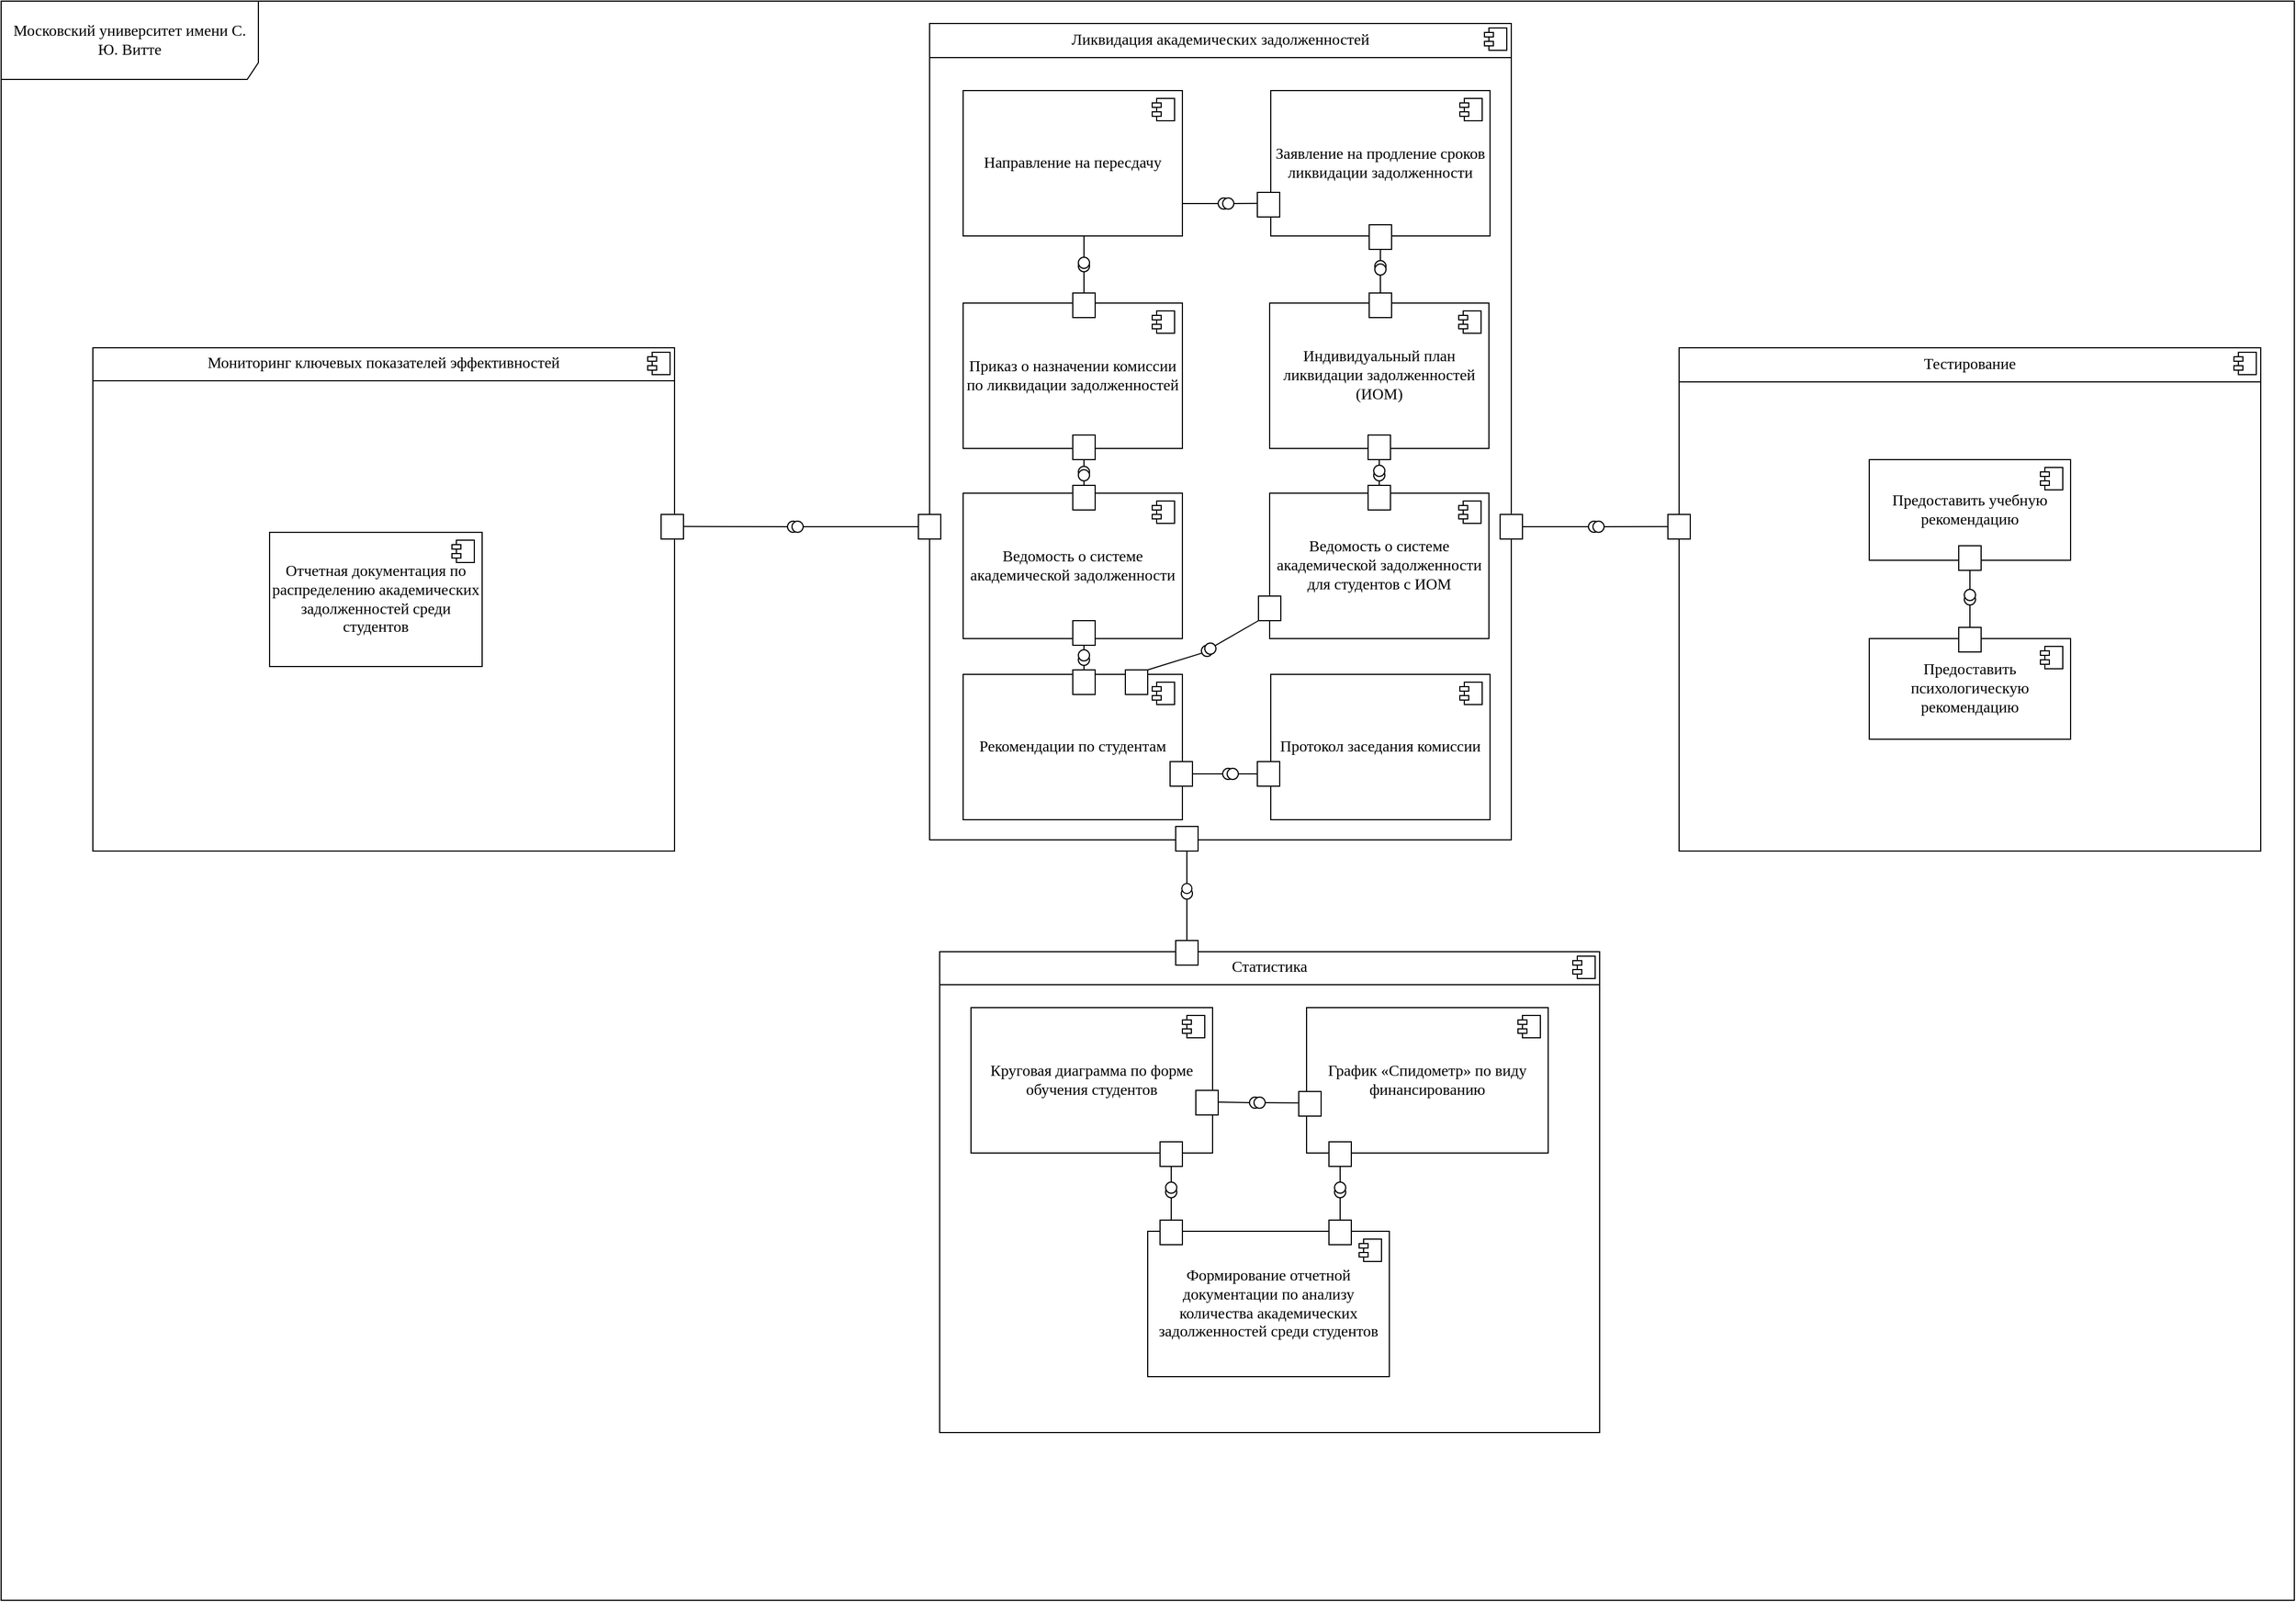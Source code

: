 <mxfile version="27.0.5">
  <diagram name="Страница — 1" id="tuDW8CyXOWbxXbq1CpbA">
    <mxGraphModel dx="2600" dy="2162" grid="1" gridSize="10" guides="1" tooltips="1" connect="1" arrows="1" fold="1" page="1" pageScale="1" pageWidth="827" pageHeight="1169" math="0" shadow="0">
      <root>
        <mxCell id="0" />
        <mxCell id="1" parent="0" />
        <mxCell id="GqfjoaPEXX9DiEDyRWb6-24" value="Московский университет имени С. Ю. Витте" style="shape=umlFrame;whiteSpace=wrap;html=1;pointerEvents=0;width=230;height=70;fontFamily=Times New Roman;fontSize=14;" parent="1" vertex="1">
          <mxGeometry x="-700" y="-350" width="2050" height="1430" as="geometry" />
        </mxCell>
        <mxCell id="eFST4AZn0hhs2lqFVO2i-1" value="&lt;p style=&quot;margin:0px;margin-top:6px;text-align:center;&quot;&gt;&lt;span style=&quot;font-family: &amp;quot;Times New Roman&amp;quot;; font-size: 14px;&quot;&gt;Мониторинг ключевых показателей эффективностей&lt;/span&gt;&lt;/p&gt;&lt;hr size=&quot;1&quot; style=&quot;border-style:solid;&quot;&gt;&lt;p style=&quot;margin:0px;margin-left:8px;&quot;&gt;&lt;br&gt;&lt;/p&gt;" style="align=left;overflow=fill;html=1;dropTarget=0;whiteSpace=wrap;" parent="1" vertex="1">
          <mxGeometry x="-618" y="-40" width="520" height="450" as="geometry" />
        </mxCell>
        <mxCell id="eFST4AZn0hhs2lqFVO2i-2" value="" style="shape=component;jettyWidth=8;jettyHeight=4;" parent="eFST4AZn0hhs2lqFVO2i-1" vertex="1">
          <mxGeometry x="1" width="20" height="20" relative="1" as="geometry">
            <mxPoint x="-24" y="4" as="offset" />
          </mxGeometry>
        </mxCell>
        <mxCell id="eFST4AZn0hhs2lqFVO2i-3" value="Отчетная документация по распределению академических задолженностей среди студентов" style="html=1;dropTarget=0;whiteSpace=wrap;fontFamily=Times New Roman;fontSize=14;" parent="1" vertex="1">
          <mxGeometry x="-460" y="125" width="190" height="120" as="geometry" />
        </mxCell>
        <mxCell id="eFST4AZn0hhs2lqFVO2i-4" value="" style="shape=module;jettyWidth=8;jettyHeight=4;fontFamily=Times New Roman;fontSize=14;" parent="eFST4AZn0hhs2lqFVO2i-3" vertex="1">
          <mxGeometry x="1" width="20" height="20" relative="1" as="geometry">
            <mxPoint x="-27" y="7" as="offset" />
          </mxGeometry>
        </mxCell>
        <mxCell id="eFST4AZn0hhs2lqFVO2i-5" value="&lt;p style=&quot;margin:0px;margin-top:6px;text-align:center;&quot;&gt;&lt;span style=&quot;background-color: transparent;&quot;&gt;&lt;font face=&quot;Times New Roman&quot;&gt;&lt;span style=&quot;font-size: 14px;&quot;&gt;Статистика&lt;/span&gt;&lt;/font&gt;&lt;/span&gt;&lt;/p&gt;&lt;hr size=&quot;1&quot; style=&quot;border-style:solid;&quot;&gt;&lt;p style=&quot;margin:0px;margin-left:8px;&quot;&gt;&lt;br&gt;&lt;/p&gt;" style="align=left;overflow=fill;html=1;dropTarget=0;whiteSpace=wrap;" parent="1" vertex="1">
          <mxGeometry x="139" y="500" width="590" height="430" as="geometry" />
        </mxCell>
        <mxCell id="eFST4AZn0hhs2lqFVO2i-6" value="" style="shape=component;jettyWidth=8;jettyHeight=4;" parent="eFST4AZn0hhs2lqFVO2i-5" vertex="1">
          <mxGeometry x="1" width="20" height="20" relative="1" as="geometry">
            <mxPoint x="-24" y="4" as="offset" />
          </mxGeometry>
        </mxCell>
        <mxCell id="eFST4AZn0hhs2lqFVO2i-7" value="&lt;p style=&quot;margin:0px;margin-top:6px;text-align:center;&quot;&gt;&lt;span style=&quot;background-color: transparent; text-align: left; font-size: 14px;&quot;&gt;&lt;font face=&quot;Times New Roman&quot;&gt;Тестирование&lt;/font&gt;&lt;/span&gt;&lt;/p&gt;&lt;hr size=&quot;1&quot; style=&quot;border-style:solid;&quot;&gt;&lt;p style=&quot;margin:0px;margin-left:8px;&quot;&gt;&lt;br&gt;&lt;/p&gt;" style="align=left;overflow=fill;html=1;dropTarget=0;whiteSpace=wrap;" parent="1" vertex="1">
          <mxGeometry x="800" y="-40" width="520" height="450" as="geometry" />
        </mxCell>
        <mxCell id="eFST4AZn0hhs2lqFVO2i-8" value="" style="shape=component;jettyWidth=8;jettyHeight=4;" parent="eFST4AZn0hhs2lqFVO2i-7" vertex="1">
          <mxGeometry x="1" width="20" height="20" relative="1" as="geometry">
            <mxPoint x="-24" y="4" as="offset" />
          </mxGeometry>
        </mxCell>
        <mxCell id="eFST4AZn0hhs2lqFVO2i-9" value="Круговая диаграмма по форме обучения студентов" style="html=1;dropTarget=0;whiteSpace=wrap;fontFamily=Times New Roman;fontSize=14;" parent="1" vertex="1">
          <mxGeometry x="167" y="550" width="216" height="130" as="geometry" />
        </mxCell>
        <mxCell id="eFST4AZn0hhs2lqFVO2i-10" value="" style="shape=module;jettyWidth=8;jettyHeight=4;fontFamily=Times New Roman;fontSize=14;" parent="eFST4AZn0hhs2lqFVO2i-9" vertex="1">
          <mxGeometry x="1" width="20" height="20" relative="1" as="geometry">
            <mxPoint x="-27" y="7" as="offset" />
          </mxGeometry>
        </mxCell>
        <mxCell id="eFST4AZn0hhs2lqFVO2i-11" value="График «Спидометр» по виду финансированию" style="html=1;dropTarget=0;whiteSpace=wrap;fontFamily=Times New Roman;fontSize=14;" parent="1" vertex="1">
          <mxGeometry x="467" y="550" width="216" height="130" as="geometry" />
        </mxCell>
        <mxCell id="eFST4AZn0hhs2lqFVO2i-12" value="" style="shape=module;jettyWidth=8;jettyHeight=4;fontFamily=Times New Roman;fontSize=14;" parent="eFST4AZn0hhs2lqFVO2i-11" vertex="1">
          <mxGeometry x="1" width="20" height="20" relative="1" as="geometry">
            <mxPoint x="-27" y="7" as="offset" />
          </mxGeometry>
        </mxCell>
        <mxCell id="eFST4AZn0hhs2lqFVO2i-15" value="Формирование отчетной документации по анализу количества академических задолженностей среди студентов" style="html=1;dropTarget=0;whiteSpace=wrap;fontFamily=Times New Roman;fontSize=14;" parent="1" vertex="1">
          <mxGeometry x="325" y="750" width="216" height="130" as="geometry" />
        </mxCell>
        <mxCell id="eFST4AZn0hhs2lqFVO2i-16" value="" style="shape=module;jettyWidth=8;jettyHeight=4;fontFamily=Times New Roman;fontSize=14;" parent="eFST4AZn0hhs2lqFVO2i-15" vertex="1">
          <mxGeometry x="1" width="20" height="20" relative="1" as="geometry">
            <mxPoint x="-27" y="7" as="offset" />
          </mxGeometry>
        </mxCell>
        <mxCell id="eFST4AZn0hhs2lqFVO2i-29" value="" style="endArrow=none;html=1;rounded=0;entryX=0.5;entryY=0;entryDx=0;entryDy=0;exitX=0.5;exitY=1;exitDx=0;exitDy=0;" parent="1" source="eFST4AZn0hhs2lqFVO2i-30" target="qDimAyg0jFaIY0I--tQH-64" edge="1">
          <mxGeometry width="50" height="50" relative="1" as="geometry">
            <mxPoint x="273" y="870" as="sourcePoint" />
            <mxPoint x="314.872" y="720" as="targetPoint" />
          </mxGeometry>
        </mxCell>
        <mxCell id="eFST4AZn0hhs2lqFVO2i-31" value="" style="endArrow=none;html=1;rounded=0;entryX=1;entryY=0.25;entryDx=0;entryDy=0;exitX=0.5;exitY=1;exitDx=0;exitDy=0;" parent="1" source="eFST4AZn0hhs2lqFVO2i-32" target="eFST4AZn0hhs2lqFVO2i-30" edge="1">
          <mxGeometry width="50" height="50" relative="1" as="geometry">
            <mxPoint x="340" y="690" as="sourcePoint" />
            <mxPoint x="273" y="715" as="targetPoint" />
          </mxGeometry>
        </mxCell>
        <mxCell id="eFST4AZn0hhs2lqFVO2i-30" value="" style="ellipse;whiteSpace=wrap;html=1;aspect=fixed;" parent="1" vertex="1">
          <mxGeometry x="341" y="710" width="10" height="10" as="geometry" />
        </mxCell>
        <mxCell id="eFST4AZn0hhs2lqFVO2i-33" value="" style="endArrow=none;html=1;rounded=0;entryX=0.5;entryY=0;entryDx=0;entryDy=0;exitX=0.5;exitY=1;exitDx=0;exitDy=0;" parent="1" source="3ke8UDndpjx4X5iE5hRl-89" target="eFST4AZn0hhs2lqFVO2i-32" edge="1">
          <mxGeometry width="50" height="50" relative="1" as="geometry">
            <mxPoint x="340" y="690" as="sourcePoint" />
            <mxPoint x="304" y="703" as="targetPoint" />
          </mxGeometry>
        </mxCell>
        <mxCell id="eFST4AZn0hhs2lqFVO2i-32" value="" style="ellipse;whiteSpace=wrap;html=1;aspect=fixed;" parent="1" vertex="1">
          <mxGeometry x="341" y="706" width="10" height="10" as="geometry" />
        </mxCell>
        <mxCell id="eFST4AZn0hhs2lqFVO2i-36" value="" style="endArrow=none;html=1;rounded=0;entryX=0;entryY=0.656;entryDx=0;entryDy=0;exitX=1;exitY=0.5;exitDx=0;exitDy=0;entryPerimeter=0;" parent="1" source="eFST4AZn0hhs2lqFVO2i-39" target="eFST4AZn0hhs2lqFVO2i-11" edge="1">
          <mxGeometry width="50" height="50" relative="1" as="geometry">
            <mxPoint x="350" y="700" as="sourcePoint" />
            <mxPoint x="460.0" y="660" as="targetPoint" />
          </mxGeometry>
        </mxCell>
        <mxCell id="eFST4AZn0hhs2lqFVO2i-38" value="" style="endArrow=none;html=1;rounded=0;entryX=0;entryY=0.5;entryDx=0;entryDy=0;exitX=1;exitY=0.649;exitDx=0;exitDy=0;exitPerimeter=0;" parent="1" source="eFST4AZn0hhs2lqFVO2i-9" target="eFST4AZn0hhs2lqFVO2i-37" edge="1">
          <mxGeometry width="50" height="50" relative="1" as="geometry">
            <mxPoint x="380.0" y="635" as="sourcePoint" />
            <mxPoint x="460" y="660" as="targetPoint" />
          </mxGeometry>
        </mxCell>
        <mxCell id="eFST4AZn0hhs2lqFVO2i-37" value="" style="ellipse;whiteSpace=wrap;html=1;aspect=fixed;" parent="1" vertex="1">
          <mxGeometry x="416" y="630" width="10" height="10" as="geometry" />
        </mxCell>
        <mxCell id="eFST4AZn0hhs2lqFVO2i-40" value="" style="endArrow=none;html=1;rounded=0;entryX=0;entryY=0.5;entryDx=0;entryDy=0;exitX=1;exitY=0.25;exitDx=0;exitDy=0;" parent="1" source="eFST4AZn0hhs2lqFVO2i-37" target="eFST4AZn0hhs2lqFVO2i-39" edge="1">
          <mxGeometry width="50" height="50" relative="1" as="geometry">
            <mxPoint x="413" y="643" as="sourcePoint" />
            <mxPoint x="460" y="660" as="targetPoint" />
          </mxGeometry>
        </mxCell>
        <mxCell id="eFST4AZn0hhs2lqFVO2i-39" value="" style="ellipse;whiteSpace=wrap;html=1;aspect=fixed;" parent="1" vertex="1">
          <mxGeometry x="420" y="630" width="10" height="10" as="geometry" />
        </mxCell>
        <mxCell id="eFST4AZn0hhs2lqFVO2i-43" value="" style="endArrow=none;html=1;rounded=0;entryX=0.5;entryY=0;entryDx=0;entryDy=0;exitX=0.5;exitY=1;exitDx=0;exitDy=0;" parent="1" source="eFST4AZn0hhs2lqFVO2i-44" target="3ke8UDndpjx4X5iE5hRl-83" edge="1">
          <mxGeometry width="50" height="50" relative="1" as="geometry">
            <mxPoint x="427" y="653" as="sourcePoint" />
            <mxPoint x="515" y="710" as="targetPoint" />
          </mxGeometry>
        </mxCell>
        <mxCell id="eFST4AZn0hhs2lqFVO2i-45" value="" style="endArrow=none;html=1;rounded=0;entryX=0.75;entryY=0;entryDx=0;entryDy=0;exitX=0.5;exitY=1;exitDx=0;exitDy=0;" parent="1" source="eFST4AZn0hhs2lqFVO2i-46" target="eFST4AZn0hhs2lqFVO2i-44" edge="1">
          <mxGeometry width="50" height="50" relative="1" as="geometry">
            <mxPoint x="580" y="690" as="sourcePoint" />
            <mxPoint x="515" y="710" as="targetPoint" />
          </mxGeometry>
        </mxCell>
        <mxCell id="eFST4AZn0hhs2lqFVO2i-44" value="" style="ellipse;whiteSpace=wrap;html=1;aspect=fixed;" parent="1" vertex="1">
          <mxGeometry x="492" y="710" width="10" height="10" as="geometry" />
        </mxCell>
        <mxCell id="eFST4AZn0hhs2lqFVO2i-47" value="" style="endArrow=none;html=1;rounded=0;entryX=0.5;entryY=0;entryDx=0;entryDy=0;exitX=0.5;exitY=1;exitDx=0;exitDy=0;" parent="1" source="3ke8UDndpjx4X5iE5hRl-82" target="eFST4AZn0hhs2lqFVO2i-46" edge="1">
          <mxGeometry width="50" height="50" relative="1" as="geometry">
            <mxPoint x="580" y="690" as="sourcePoint" />
            <mxPoint x="533" y="701" as="targetPoint" />
            <Array as="points" />
          </mxGeometry>
        </mxCell>
        <mxCell id="eFST4AZn0hhs2lqFVO2i-46" value="" style="ellipse;whiteSpace=wrap;html=1;aspect=fixed;" parent="1" vertex="1">
          <mxGeometry x="492" y="706" width="10" height="10" as="geometry" />
        </mxCell>
        <mxCell id="eFST4AZn0hhs2lqFVO2i-63" value="Предоставить учебную рекомендацию" style="html=1;dropTarget=0;whiteSpace=wrap;fontFamily=Times New Roman;fontSize=14;" parent="1" vertex="1">
          <mxGeometry x="970" y="60" width="180" height="90" as="geometry" />
        </mxCell>
        <mxCell id="eFST4AZn0hhs2lqFVO2i-64" value="" style="shape=module;jettyWidth=8;jettyHeight=4;fontFamily=Times New Roman;fontSize=14;" parent="eFST4AZn0hhs2lqFVO2i-63" vertex="1">
          <mxGeometry x="1" width="20" height="20" relative="1" as="geometry">
            <mxPoint x="-27" y="7" as="offset" />
          </mxGeometry>
        </mxCell>
        <mxCell id="eFST4AZn0hhs2lqFVO2i-65" value="Предоставить психологическую рекомендацию" style="html=1;dropTarget=0;whiteSpace=wrap;fontFamily=Times New Roman;fontSize=14;" parent="1" vertex="1">
          <mxGeometry x="970" y="220" width="180" height="90" as="geometry" />
        </mxCell>
        <mxCell id="eFST4AZn0hhs2lqFVO2i-66" value="" style="shape=module;jettyWidth=8;jettyHeight=4;fontFamily=Times New Roman;fontSize=14;" parent="eFST4AZn0hhs2lqFVO2i-65" vertex="1">
          <mxGeometry x="1" width="20" height="20" relative="1" as="geometry">
            <mxPoint x="-27" y="7" as="offset" />
          </mxGeometry>
        </mxCell>
        <mxCell id="eFST4AZn0hhs2lqFVO2i-75" value="" style="endArrow=none;html=1;rounded=0;exitX=0.5;exitY=0;exitDx=0;exitDy=0;entryX=0.5;entryY=1;entryDx=0;entryDy=0;" parent="1" source="eFST4AZn0hhs2lqFVO2i-78" target="eFST4AZn0hhs2lqFVO2i-63" edge="1">
          <mxGeometry width="50" height="50" relative="1" as="geometry">
            <mxPoint x="918" y="579" as="sourcePoint" />
            <mxPoint x="1060" y="160" as="targetPoint" />
          </mxGeometry>
        </mxCell>
        <mxCell id="eFST4AZn0hhs2lqFVO2i-77" value="" style="endArrow=none;html=1;rounded=0;exitX=0.5;exitY=0;exitDx=0;exitDy=0;entryX=0.5;entryY=1;entryDx=0;entryDy=0;" parent="1" source="eFST4AZn0hhs2lqFVO2i-65" target="eFST4AZn0hhs2lqFVO2i-76" edge="1">
          <mxGeometry width="50" height="50" relative="1" as="geometry">
            <mxPoint x="1060" y="210" as="sourcePoint" />
            <mxPoint x="1060" y="160" as="targetPoint" />
          </mxGeometry>
        </mxCell>
        <mxCell id="eFST4AZn0hhs2lqFVO2i-76" value="" style="ellipse;whiteSpace=wrap;html=1;aspect=fixed;" parent="1" vertex="1">
          <mxGeometry x="1055" y="180" width="10" height="10" as="geometry" />
        </mxCell>
        <mxCell id="eFST4AZn0hhs2lqFVO2i-79" value="" style="endArrow=none;html=1;rounded=0;exitX=0.5;exitY=0;exitDx=0;exitDy=0;entryX=0.5;entryY=1;entryDx=0;entryDy=0;" parent="1" source="eFST4AZn0hhs2lqFVO2i-76" target="eFST4AZn0hhs2lqFVO2i-78" edge="1">
          <mxGeometry width="50" height="50" relative="1" as="geometry">
            <mxPoint x="1060" y="180" as="sourcePoint" />
            <mxPoint x="1060" y="160" as="targetPoint" />
          </mxGeometry>
        </mxCell>
        <mxCell id="eFST4AZn0hhs2lqFVO2i-78" value="" style="ellipse;whiteSpace=wrap;html=1;aspect=fixed;" parent="1" vertex="1">
          <mxGeometry x="1055" y="176" width="10" height="10" as="geometry" />
        </mxCell>
        <mxCell id="mNeHW8iMTvMaGaCUjGPF-1" value="&lt;p style=&quot;text-align: center; margin: 6px 0px 0px;&quot;&gt;&lt;span style=&quot;background-color: transparent; text-align: left; font-size: 14px;&quot;&gt;&lt;font face=&quot;Times New Roman&quot;&gt;Ликвидация академических задолженностей&lt;/font&gt;&lt;/span&gt;&lt;/p&gt;&lt;hr size=&quot;1&quot; style=&quot;border-style:solid;&quot;&gt;&lt;p style=&quot;margin:0px;margin-left:8px;&quot;&gt;&lt;br&gt;&lt;/p&gt;" style="align=left;overflow=fill;html=1;dropTarget=0;whiteSpace=wrap;" parent="1" vertex="1">
          <mxGeometry x="130" y="-330" width="520" height="730" as="geometry" />
        </mxCell>
        <mxCell id="mNeHW8iMTvMaGaCUjGPF-2" value="" style="shape=component;jettyWidth=8;jettyHeight=4;" parent="mNeHW8iMTvMaGaCUjGPF-1" vertex="1">
          <mxGeometry x="1" width="20" height="20" relative="1" as="geometry">
            <mxPoint x="-24" y="4" as="offset" />
          </mxGeometry>
        </mxCell>
        <mxCell id="mNeHW8iMTvMaGaCUjGPF-20" value="&lt;span style=&quot;text-align: start; caret-color: rgb(51, 144, 236); white-space-collapse: preserve; background-color: rgb(255, 255, 255);&quot;&gt;Заявление на продление сроков ликвидации задолженности&lt;/span&gt;" style="html=1;dropTarget=0;whiteSpace=wrap;fontFamily=Times New Roman;fontSize=14;" parent="1" vertex="1">
          <mxGeometry x="435" y="-270" width="196" height="130" as="geometry" />
        </mxCell>
        <mxCell id="mNeHW8iMTvMaGaCUjGPF-21" value="" style="shape=module;jettyWidth=8;jettyHeight=4;fontFamily=Times New Roman;fontSize=14;" parent="mNeHW8iMTvMaGaCUjGPF-20" vertex="1">
          <mxGeometry x="1" width="20" height="20" relative="1" as="geometry">
            <mxPoint x="-27" y="7" as="offset" />
          </mxGeometry>
        </mxCell>
        <mxCell id="mNeHW8iMTvMaGaCUjGPF-22" value="Направление на пересдачу" style="html=1;dropTarget=0;whiteSpace=wrap;fontFamily=Times New Roman;fontSize=14;" parent="1" vertex="1">
          <mxGeometry x="160" y="-270" width="196" height="130" as="geometry" />
        </mxCell>
        <mxCell id="mNeHW8iMTvMaGaCUjGPF-23" value="" style="shape=module;jettyWidth=8;jettyHeight=4;fontFamily=Times New Roman;fontSize=14;" parent="mNeHW8iMTvMaGaCUjGPF-22" vertex="1">
          <mxGeometry x="1" width="20" height="20" relative="1" as="geometry">
            <mxPoint x="-27" y="7" as="offset" />
          </mxGeometry>
        </mxCell>
        <mxCell id="mNeHW8iMTvMaGaCUjGPF-24" value="&lt;span style=&quot;text-align: start; caret-color: rgb(51, 144, 236); white-space-collapse: preserve; background-color: rgb(255, 255, 255);&quot;&gt;Приказ о назначении комиссии по ликвидации задолженностей&lt;/span&gt;" style="html=1;dropTarget=0;whiteSpace=wrap;fontFamily=Times New Roman;fontSize=14;" parent="1" vertex="1">
          <mxGeometry x="160" y="-80" width="196" height="130" as="geometry" />
        </mxCell>
        <mxCell id="mNeHW8iMTvMaGaCUjGPF-25" value="" style="shape=module;jettyWidth=8;jettyHeight=4;fontFamily=Times New Roman;fontSize=14;" parent="mNeHW8iMTvMaGaCUjGPF-24" vertex="1">
          <mxGeometry x="1" width="20" height="20" relative="1" as="geometry">
            <mxPoint x="-27" y="7" as="offset" />
          </mxGeometry>
        </mxCell>
        <mxCell id="mNeHW8iMTvMaGaCUjGPF-26" value="&lt;span style=&quot;text-align: start; caret-color: rgb(51, 144, 236); white-space-collapse: preserve; background-color: rgb(255, 255, 255);&quot;&gt;Ведомость о системе академической задолженности для студентов с ИОМ&lt;/span&gt;" style="html=1;dropTarget=0;whiteSpace=wrap;fontFamily=Times New Roman;fontSize=14;" parent="1" vertex="1">
          <mxGeometry x="434" y="90" width="196" height="130" as="geometry" />
        </mxCell>
        <mxCell id="mNeHW8iMTvMaGaCUjGPF-27" value="" style="shape=module;jettyWidth=8;jettyHeight=4;fontFamily=Times New Roman;fontSize=14;" parent="mNeHW8iMTvMaGaCUjGPF-26" vertex="1">
          <mxGeometry x="1" width="20" height="20" relative="1" as="geometry">
            <mxPoint x="-27" y="7" as="offset" />
          </mxGeometry>
        </mxCell>
        <mxCell id="mNeHW8iMTvMaGaCUjGPF-28" value="&lt;span style=&quot;text-align: start; caret-color: rgb(51, 144, 236); white-space-collapse: preserve; background-color: rgb(255, 255, 255);&quot;&gt;Индивидуальный план ликвидации задолженностей (ИОМ)&lt;/span&gt;" style="html=1;dropTarget=0;whiteSpace=wrap;fontFamily=Times New Roman;fontSize=14;" parent="1" vertex="1">
          <mxGeometry x="434" y="-80" width="196" height="130" as="geometry" />
        </mxCell>
        <mxCell id="mNeHW8iMTvMaGaCUjGPF-29" value="" style="shape=module;jettyWidth=8;jettyHeight=4;fontFamily=Times New Roman;fontSize=14;" parent="mNeHW8iMTvMaGaCUjGPF-28" vertex="1">
          <mxGeometry x="1" width="20" height="20" relative="1" as="geometry">
            <mxPoint x="-27" y="7" as="offset" />
          </mxGeometry>
        </mxCell>
        <mxCell id="mNeHW8iMTvMaGaCUjGPF-30" value="&lt;span style=&quot;text-align: start; caret-color: rgb(51, 144, 236); white-space-collapse: preserve; background-color: rgb(255, 255, 255);&quot;&gt;Протокол заседания комиссии&lt;/span&gt;" style="html=1;dropTarget=0;whiteSpace=wrap;fontFamily=Times New Roman;fontSize=14;" parent="1" vertex="1">
          <mxGeometry x="435" y="252" width="196" height="130" as="geometry" />
        </mxCell>
        <mxCell id="mNeHW8iMTvMaGaCUjGPF-31" value="" style="shape=module;jettyWidth=8;jettyHeight=4;fontFamily=Times New Roman;fontSize=14;" parent="mNeHW8iMTvMaGaCUjGPF-30" vertex="1">
          <mxGeometry x="1" width="20" height="20" relative="1" as="geometry">
            <mxPoint x="-27" y="7" as="offset" />
          </mxGeometry>
        </mxCell>
        <mxCell id="3ke8UDndpjx4X5iE5hRl-6" value="" style="ellipse;whiteSpace=wrap;html=1;align=center;aspect=fixed;fillColor=none;strokeColor=none;resizable=0;perimeter=centerPerimeter;rotatable=0;allowArrows=0;points=[];outlineConnect=1;" parent="1" vertex="1">
          <mxGeometry x="435" y="420" width="10" height="10" as="geometry" />
        </mxCell>
        <mxCell id="3ke8UDndpjx4X5iE5hRl-35" value="" style="ellipse;whiteSpace=wrap;html=1;align=center;aspect=fixed;fillColor=none;strokeColor=none;resizable=0;perimeter=centerPerimeter;rotatable=0;allowArrows=0;points=[];outlineConnect=1;" parent="1" vertex="1">
          <mxGeometry x="396" y="172" width="10" height="10" as="geometry" />
        </mxCell>
        <mxCell id="3ke8UDndpjx4X5iE5hRl-43" value="" style="endArrow=none;html=1;rounded=0;exitX=0;exitY=0.5;exitDx=0;exitDy=0;" parent="1" target="3ke8UDndpjx4X5iE5hRl-73" edge="1">
          <mxGeometry width="50" height="50" relative="1" as="geometry">
            <mxPoint x="719.0" y="120" as="sourcePoint" />
            <mxPoint x="650.52" y="120.6" as="targetPoint" />
          </mxGeometry>
        </mxCell>
        <mxCell id="3ke8UDndpjx4X5iE5hRl-45" value="" style="endArrow=none;html=1;rounded=0;exitX=-0.003;exitY=0.33;exitDx=0;exitDy=0;entryX=1.003;entryY=0.619;entryDx=0;entryDy=0;entryPerimeter=0;exitPerimeter=0;" parent="1" source="3ke8UDndpjx4X5iE5hRl-46" target="3ke8UDndpjx4X5iE5hRl-44" edge="1">
          <mxGeometry width="50" height="50" relative="1" as="geometry">
            <mxPoint x="798" y="109" as="sourcePoint" />
            <mxPoint x="652" y="106" as="targetPoint" />
          </mxGeometry>
        </mxCell>
        <mxCell id="3ke8UDndpjx4X5iE5hRl-44" value="" style="ellipse;whiteSpace=wrap;html=1;aspect=fixed;" parent="1" vertex="1">
          <mxGeometry x="719" y="115" width="10" height="10" as="geometry" />
        </mxCell>
        <mxCell id="3ke8UDndpjx4X5iE5hRl-47" value="" style="endArrow=none;html=1;rounded=0;entryX=1;entryY=0.5;entryDx=0;entryDy=0;exitX=0;exitY=0.353;exitDx=0;exitDy=0;exitPerimeter=0;" parent="1" edge="1">
          <mxGeometry width="50" height="50" relative="1" as="geometry">
            <mxPoint x="800" y="119.85" as="sourcePoint" />
            <mxPoint x="733.0" y="120" as="targetPoint" />
          </mxGeometry>
        </mxCell>
        <mxCell id="3ke8UDndpjx4X5iE5hRl-46" value="" style="ellipse;whiteSpace=wrap;html=1;aspect=fixed;" parent="1" vertex="1">
          <mxGeometry x="723" y="115" width="10" height="10" as="geometry" />
        </mxCell>
        <mxCell id="3ke8UDndpjx4X5iE5hRl-71" value="" style="rounded=0;whiteSpace=wrap;html=1;" parent="1" vertex="1">
          <mxGeometry x="522" y="38" width="20" height="22" as="geometry" />
        </mxCell>
        <mxCell id="3ke8UDndpjx4X5iE5hRl-72" value="" style="rounded=0;whiteSpace=wrap;html=1;" parent="1" vertex="1">
          <mxGeometry x="522" y="83" width="20" height="22" as="geometry" />
        </mxCell>
        <mxCell id="3ke8UDndpjx4X5iE5hRl-73" value="" style="rounded=0;whiteSpace=wrap;html=1;" parent="1" vertex="1">
          <mxGeometry x="640" y="109" width="20" height="22" as="geometry" />
        </mxCell>
        <mxCell id="3ke8UDndpjx4X5iE5hRl-75" value="" style="rounded=0;whiteSpace=wrap;html=1;" parent="1" vertex="1">
          <mxGeometry x="790" y="109" width="20" height="22" as="geometry" />
        </mxCell>
        <mxCell id="3ke8UDndpjx4X5iE5hRl-76" value="" style="rounded=0;whiteSpace=wrap;html=1;" parent="1" vertex="1">
          <mxGeometry x="1050" y="137" width="20" height="22" as="geometry" />
        </mxCell>
        <mxCell id="3ke8UDndpjx4X5iE5hRl-77" value="" style="rounded=0;whiteSpace=wrap;html=1;" parent="1" vertex="1">
          <mxGeometry x="1050" y="210" width="20" height="22" as="geometry" />
        </mxCell>
        <mxCell id="3ke8UDndpjx4X5iE5hRl-80" value="" style="rounded=0;whiteSpace=wrap;html=1;" parent="1" vertex="1">
          <mxGeometry x="368" y="624" width="20" height="22" as="geometry" />
        </mxCell>
        <mxCell id="3ke8UDndpjx4X5iE5hRl-81" value="" style="rounded=0;whiteSpace=wrap;html=1;" parent="1" vertex="1">
          <mxGeometry x="460" y="625" width="20" height="22" as="geometry" />
        </mxCell>
        <mxCell id="3ke8UDndpjx4X5iE5hRl-82" value="" style="rounded=0;whiteSpace=wrap;html=1;" parent="1" vertex="1">
          <mxGeometry x="487" y="670" width="20" height="22" as="geometry" />
        </mxCell>
        <mxCell id="3ke8UDndpjx4X5iE5hRl-83" value="" style="rounded=0;whiteSpace=wrap;html=1;" parent="1" vertex="1">
          <mxGeometry x="487" y="740" width="20" height="22" as="geometry" />
        </mxCell>
        <mxCell id="3ke8UDndpjx4X5iE5hRl-89" value="" style="rounded=0;whiteSpace=wrap;html=1;" parent="1" vertex="1">
          <mxGeometry x="336" y="670" width="20" height="22" as="geometry" />
        </mxCell>
        <mxCell id="qDimAyg0jFaIY0I--tQH-1" value="" style="endArrow=none;html=1;rounded=0;entryX=0.5;entryY=1;entryDx=0;entryDy=0;exitX=0.5;exitY=0;exitDx=0;exitDy=0;" parent="1" source="qDimAyg0jFaIY0I--tQH-2" target="qDimAyg0jFaIY0I--tQH-6" edge="1">
          <mxGeometry width="50" height="50" relative="1" as="geometry">
            <mxPoint x="560.5" y="412" as="sourcePoint" />
            <mxPoint x="560.56" y="350" as="targetPoint" />
          </mxGeometry>
        </mxCell>
        <mxCell id="qDimAyg0jFaIY0I--tQH-3" value="" style="endArrow=none;html=1;rounded=0;exitX=0.511;exitY=0.001;exitDx=0;exitDy=0;entryX=0.594;entryY=1;entryDx=0;entryDy=0;entryPerimeter=0;exitPerimeter=0;" parent="1" source="qDimAyg0jFaIY0I--tQH-4" target="qDimAyg0jFaIY0I--tQH-2" edge="1">
          <mxGeometry width="50" height="50" relative="1" as="geometry">
            <mxPoint x="440" y="497" as="sourcePoint" />
            <mxPoint x="439" y="350" as="targetPoint" />
          </mxGeometry>
        </mxCell>
        <mxCell id="qDimAyg0jFaIY0I--tQH-5" value="" style="endArrow=none;html=1;rounded=0;exitX=0.5;exitY=0;exitDx=0;exitDy=0;entryX=0.5;entryY=1;entryDx=0;entryDy=0;" parent="1" source="qDimAyg0jFaIY0I--tQH-7" target="qDimAyg0jFaIY0I--tQH-4" edge="1">
          <mxGeometry width="50" height="50" relative="1" as="geometry">
            <mxPoint x="440" y="501" as="sourcePoint" />
            <mxPoint x="440" y="420" as="targetPoint" />
          </mxGeometry>
        </mxCell>
        <mxCell id="qDimAyg0jFaIY0I--tQH-4" value="" style="ellipse;whiteSpace=wrap;html=1;aspect=fixed;" parent="1" vertex="1">
          <mxGeometry x="355" y="443" width="10" height="10" as="geometry" />
        </mxCell>
        <mxCell id="qDimAyg0jFaIY0I--tQH-6" value="" style="rounded=0;whiteSpace=wrap;html=1;" parent="1" vertex="1">
          <mxGeometry x="350" y="388" width="20" height="22" as="geometry" />
        </mxCell>
        <mxCell id="qDimAyg0jFaIY0I--tQH-7" value="" style="rounded=0;whiteSpace=wrap;html=1;" parent="1" vertex="1">
          <mxGeometry x="350" y="490" width="20" height="22" as="geometry" />
        </mxCell>
        <mxCell id="qDimAyg0jFaIY0I--tQH-2" value="" style="ellipse;whiteSpace=wrap;html=1;aspect=fixed;" parent="1" vertex="1">
          <mxGeometry x="355.5" y="439" width="9" height="9" as="geometry" />
        </mxCell>
        <mxCell id="qDimAyg0jFaIY0I--tQH-13" value="" style="endArrow=none;html=1;rounded=0;exitX=1;exitY=0.5;exitDx=0;exitDy=0;entryX=0;entryY=0.5;entryDx=0;entryDy=0;" parent="1" source="qDimAyg0jFaIY0I--tQH-20" target="qDimAyg0jFaIY0I--tQH-17" edge="1">
          <mxGeometry width="50" height="50" relative="1" as="geometry">
            <mxPoint x="-298" y="175" as="sourcePoint" />
            <mxPoint x="-298" y="147" as="targetPoint" />
          </mxGeometry>
        </mxCell>
        <mxCell id="qDimAyg0jFaIY0I--tQH-14" value="" style="ellipse;whiteSpace=wrap;html=1;aspect=fixed;" parent="1" vertex="1">
          <mxGeometry x="3" y="115" width="10" height="10" as="geometry" />
        </mxCell>
        <mxCell id="qDimAyg0jFaIY0I--tQH-17" value="" style="rounded=0;whiteSpace=wrap;html=1;" parent="1" vertex="1">
          <mxGeometry x="120" y="109" width="20" height="22" as="geometry" />
        </mxCell>
        <mxCell id="qDimAyg0jFaIY0I--tQH-21" value="" style="endArrow=none;html=1;rounded=0;exitX=1;exitY=0.355;exitDx=0;exitDy=0;exitPerimeter=0;entryX=0;entryY=0.5;entryDx=0;entryDy=0;" parent="1" source="eFST4AZn0hhs2lqFVO2i-1" target="qDimAyg0jFaIY0I--tQH-14" edge="1">
          <mxGeometry width="50" height="50" relative="1" as="geometry">
            <mxPoint x="-100" y="120" as="sourcePoint" />
            <mxPoint y="120" as="targetPoint" />
          </mxGeometry>
        </mxCell>
        <mxCell id="qDimAyg0jFaIY0I--tQH-20" value="" style="ellipse;whiteSpace=wrap;html=1;aspect=fixed;" parent="1" vertex="1">
          <mxGeometry x="7" y="115" width="10" height="10" as="geometry" />
        </mxCell>
        <mxCell id="qDimAyg0jFaIY0I--tQH-23" value="" style="rounded=0;whiteSpace=wrap;html=1;" parent="1" vertex="1">
          <mxGeometry x="-110" y="109" width="20" height="22" as="geometry" />
        </mxCell>
        <mxCell id="qDimAyg0jFaIY0I--tQH-29" value="" style="endArrow=none;html=1;rounded=0;exitX=0;exitY=0.5;exitDx=0;exitDy=0;entryX=1.002;entryY=0.777;entryDx=0;entryDy=0;entryPerimeter=0;" parent="1" source="qDimAyg0jFaIY0I--tQH-30" target="mNeHW8iMTvMaGaCUjGPF-22" edge="1">
          <mxGeometry width="50" height="50" relative="1" as="geometry">
            <mxPoint x="27" y="130" as="sourcePoint" />
            <mxPoint x="360" y="-169" as="targetPoint" />
          </mxGeometry>
        </mxCell>
        <mxCell id="qDimAyg0jFaIY0I--tQH-30" value="" style="ellipse;whiteSpace=wrap;html=1;aspect=fixed;" parent="1" vertex="1">
          <mxGeometry x="388" y="-174" width="10" height="10" as="geometry" />
        </mxCell>
        <mxCell id="qDimAyg0jFaIY0I--tQH-32" value="" style="ellipse;whiteSpace=wrap;html=1;aspect=fixed;" parent="1" vertex="1">
          <mxGeometry x="392" y="-174" width="10" height="10" as="geometry" />
        </mxCell>
        <mxCell id="qDimAyg0jFaIY0I--tQH-38" value="" style="ellipse;whiteSpace=wrap;html=1;aspect=fixed;" parent="1" vertex="1">
          <mxGeometry x="263" y="-118" width="10" height="10" as="geometry" />
        </mxCell>
        <mxCell id="qDimAyg0jFaIY0I--tQH-40" value="" style="ellipse;whiteSpace=wrap;html=1;aspect=fixed;" parent="1" vertex="1">
          <mxGeometry x="263" y="-121" width="10" height="10" as="geometry" />
        </mxCell>
        <mxCell id="qDimAyg0jFaIY0I--tQH-44" value="" style="ellipse;whiteSpace=wrap;html=1;aspect=fixed;" parent="1" vertex="1">
          <mxGeometry x="527" y="69" width="10" height="10" as="geometry" />
        </mxCell>
        <mxCell id="qDimAyg0jFaIY0I--tQH-45" value="" style="ellipse;whiteSpace=wrap;html=1;aspect=fixed;" parent="1" vertex="1">
          <mxGeometry x="527" y="65" width="10" height="10" as="geometry" />
        </mxCell>
        <mxCell id="qDimAyg0jFaIY0I--tQH-50" value="" style="ellipse;whiteSpace=wrap;html=1;aspect=fixed;" parent="1" vertex="1">
          <mxGeometry x="263" y="66" width="10" height="10" as="geometry" />
        </mxCell>
        <mxCell id="qDimAyg0jFaIY0I--tQH-51" value="" style="ellipse;whiteSpace=wrap;html=1;aspect=fixed;" parent="1" vertex="1">
          <mxGeometry x="263" y="69" width="10" height="10" as="geometry" />
        </mxCell>
        <mxCell id="qDimAyg0jFaIY0I--tQH-57" value="" style="rounded=0;whiteSpace=wrap;html=1;" parent="1" vertex="1">
          <mxGeometry x="523" y="-89" width="20" height="22" as="geometry" />
        </mxCell>
        <mxCell id="qDimAyg0jFaIY0I--tQH-62" value="" style="ellipse;whiteSpace=wrap;html=1;aspect=fixed;" parent="1" vertex="1">
          <mxGeometry x="528" y="-118" width="10" height="10" as="geometry" />
        </mxCell>
        <mxCell id="qDimAyg0jFaIY0I--tQH-63" value="" style="ellipse;whiteSpace=wrap;html=1;aspect=fixed;" parent="1" vertex="1">
          <mxGeometry x="528" y="-115" width="10" height="10" as="geometry" />
        </mxCell>
        <mxCell id="qDimAyg0jFaIY0I--tQH-64" value="" style="rounded=0;whiteSpace=wrap;html=1;" parent="1" vertex="1">
          <mxGeometry x="336" y="740" width="20" height="22" as="geometry" />
        </mxCell>
        <mxCell id="h5vMAyPGVkw1FBVXfQim-1" value="&lt;div style=&quot;&quot;&gt;&lt;span style=&quot;caret-color: rgb(51, 144, 236); white-space-collapse: preserve; background-color: rgb(255, 255, 255);&quot;&gt;Ведомость о системе академической задолженности&lt;/span&gt;&lt;/div&gt;" style="html=1;dropTarget=0;whiteSpace=wrap;fontFamily=Times New Roman;fontSize=14;align=center;" parent="1" vertex="1">
          <mxGeometry x="160" y="90" width="196" height="130" as="geometry" />
        </mxCell>
        <mxCell id="h5vMAyPGVkw1FBVXfQim-2" value="" style="shape=module;jettyWidth=8;jettyHeight=4;fontFamily=Times New Roman;fontSize=14;" parent="h5vMAyPGVkw1FBVXfQim-1" vertex="1">
          <mxGeometry x="1" width="20" height="20" relative="1" as="geometry">
            <mxPoint x="-27" y="7" as="offset" />
          </mxGeometry>
        </mxCell>
        <mxCell id="h5vMAyPGVkw1FBVXfQim-3" value="" style="rounded=0;whiteSpace=wrap;html=1;" parent="1" vertex="1">
          <mxGeometry x="424" y="182" width="20" height="22" as="geometry" />
        </mxCell>
        <mxCell id="h5vMAyPGVkw1FBVXfQim-6" value="" style="rounded=0;whiteSpace=wrap;html=1;" parent="1" vertex="1">
          <mxGeometry x="258" y="204" width="20" height="22" as="geometry" />
        </mxCell>
        <mxCell id="h5vMAyPGVkw1FBVXfQim-7" value="" style="rounded=0;whiteSpace=wrap;html=1;" parent="1" vertex="1">
          <mxGeometry x="423" y="330" width="20" height="22" as="geometry" />
        </mxCell>
        <mxCell id="h5vMAyPGVkw1FBVXfQim-9" value="" style="ellipse;whiteSpace=wrap;html=1;aspect=fixed;" parent="1" vertex="1">
          <mxGeometry x="373" y="226" width="10" height="10" as="geometry" />
        </mxCell>
        <mxCell id="h5vMAyPGVkw1FBVXfQim-10" value="" style="ellipse;whiteSpace=wrap;html=1;aspect=fixed;" parent="1" vertex="1">
          <mxGeometry x="376" y="224" width="10" height="10" as="geometry" />
        </mxCell>
        <mxCell id="h5vMAyPGVkw1FBVXfQim-11" value="" style="ellipse;whiteSpace=wrap;html=1;aspect=fixed;" parent="1" vertex="1">
          <mxGeometry x="263" y="234" width="10" height="10" as="geometry" />
        </mxCell>
        <mxCell id="h5vMAyPGVkw1FBVXfQim-12" value="" style="ellipse;whiteSpace=wrap;html=1;aspect=fixed;" parent="1" vertex="1">
          <mxGeometry x="263" y="230" width="10" height="10" as="geometry" />
        </mxCell>
        <mxCell id="s9BmGMDub0F0NrdFg57L-1" value="" style="endArrow=none;html=1;rounded=0;exitX=1;exitY=0.5;exitDx=0;exitDy=0;entryX=-0.002;entryY=0.775;entryDx=0;entryDy=0;entryPerimeter=0;" parent="1" source="qDimAyg0jFaIY0I--tQH-32" target="mNeHW8iMTvMaGaCUjGPF-20" edge="1">
          <mxGeometry width="50" height="50" relative="1" as="geometry">
            <mxPoint x="404" y="-159" as="sourcePoint" />
            <mxPoint x="375" y="-159" as="targetPoint" />
          </mxGeometry>
        </mxCell>
        <mxCell id="s9BmGMDub0F0NrdFg57L-3" value="" style="endArrow=none;html=1;rounded=0;entryX=0.5;entryY=0;entryDx=0;entryDy=0;" parent="1" target="qDimAyg0jFaIY0I--tQH-40" edge="1">
          <mxGeometry width="50" height="50" relative="1" as="geometry">
            <mxPoint x="268" y="-140" as="sourcePoint" />
            <mxPoint x="445" y="-159" as="targetPoint" />
          </mxGeometry>
        </mxCell>
        <mxCell id="s9BmGMDub0F0NrdFg57L-4" value="" style="rounded=0;whiteSpace=wrap;html=1;" parent="1" vertex="1">
          <mxGeometry x="258" y="-89" width="20" height="22" as="geometry" />
        </mxCell>
        <mxCell id="s9BmGMDub0F0NrdFg57L-6" value="" style="endArrow=none;html=1;rounded=0;exitX=0.5;exitY=1;exitDx=0;exitDy=0;entryX=0.5;entryY=0;entryDx=0;entryDy=0;" parent="1" source="qDimAyg0jFaIY0I--tQH-38" target="s9BmGMDub0F0NrdFg57L-4" edge="1">
          <mxGeometry width="50" height="50" relative="1" as="geometry">
            <mxPoint x="278" y="-118" as="sourcePoint" />
            <mxPoint x="278" y="-97" as="targetPoint" />
          </mxGeometry>
        </mxCell>
        <mxCell id="s9BmGMDub0F0NrdFg57L-7" value="" style="rounded=0;whiteSpace=wrap;html=1;" parent="1" vertex="1">
          <mxGeometry x="523" y="-150" width="20" height="22" as="geometry" />
        </mxCell>
        <mxCell id="s9BmGMDub0F0NrdFg57L-8" value="" style="endArrow=none;html=1;rounded=0;exitX=0.5;exitY=0;exitDx=0;exitDy=0;entryX=0.5;entryY=1;entryDx=0;entryDy=0;" parent="1" source="qDimAyg0jFaIY0I--tQH-62" target="s9BmGMDub0F0NrdFg57L-7" edge="1">
          <mxGeometry width="50" height="50" relative="1" as="geometry">
            <mxPoint x="418" y="-159" as="sourcePoint" />
            <mxPoint x="445" y="-159" as="targetPoint" />
          </mxGeometry>
        </mxCell>
        <mxCell id="s9BmGMDub0F0NrdFg57L-9" value="" style="endArrow=none;html=1;rounded=0;exitX=0.5;exitY=0;exitDx=0;exitDy=0;entryX=0.5;entryY=1;entryDx=0;entryDy=0;" parent="1" source="qDimAyg0jFaIY0I--tQH-57" target="qDimAyg0jFaIY0I--tQH-63" edge="1">
          <mxGeometry width="50" height="50" relative="1" as="geometry">
            <mxPoint x="542" y="-108" as="sourcePoint" />
            <mxPoint x="542" y="-118" as="targetPoint" />
          </mxGeometry>
        </mxCell>
        <mxCell id="s9BmGMDub0F0NrdFg57L-10" value="" style="rounded=0;whiteSpace=wrap;html=1;" parent="1" vertex="1">
          <mxGeometry x="258" y="83" width="20" height="22" as="geometry" />
        </mxCell>
        <mxCell id="s9BmGMDub0F0NrdFg57L-11" value="" style="rounded=0;whiteSpace=wrap;html=1;" parent="1" vertex="1">
          <mxGeometry x="258" y="38" width="20" height="22" as="geometry" />
        </mxCell>
        <mxCell id="s9BmGMDub0F0NrdFg57L-14" value="" style="endArrow=none;html=1;rounded=0;exitX=0.5;exitY=1;exitDx=0;exitDy=0;entryX=0.5;entryY=0;entryDx=0;entryDy=0;" parent="1" source="s9BmGMDub0F0NrdFg57L-11" target="qDimAyg0jFaIY0I--tQH-50" edge="1">
          <mxGeometry width="50" height="50" relative="1" as="geometry">
            <mxPoint x="280" y="60" as="sourcePoint" />
            <mxPoint x="280" y="73" as="targetPoint" />
          </mxGeometry>
        </mxCell>
        <mxCell id="s9BmGMDub0F0NrdFg57L-15" value="" style="endArrow=none;html=1;rounded=0;exitX=0.5;exitY=1;exitDx=0;exitDy=0;entryX=0.5;entryY=0;entryDx=0;entryDy=0;" parent="1" source="qDimAyg0jFaIY0I--tQH-51" target="s9BmGMDub0F0NrdFg57L-10" edge="1">
          <mxGeometry width="50" height="50" relative="1" as="geometry">
            <mxPoint x="278" y="70" as="sourcePoint" />
            <mxPoint x="278" y="76" as="targetPoint" />
          </mxGeometry>
        </mxCell>
        <mxCell id="s9BmGMDub0F0NrdFg57L-19" value="" style="endArrow=none;html=1;rounded=0;exitX=1;exitY=0;exitDx=0;exitDy=0;entryX=0.07;entryY=0.692;entryDx=0;entryDy=0;entryPerimeter=0;" parent="1" source="isYizfcXqoN6yURj9zSh-16" target="h5vMAyPGVkw1FBVXfQim-9" edge="1">
          <mxGeometry width="50" height="50" relative="1" as="geometry">
            <mxPoint x="330" y="233" as="sourcePoint" />
            <mxPoint x="376" y="208" as="targetPoint" />
          </mxGeometry>
        </mxCell>
        <mxCell id="s9BmGMDub0F0NrdFg57L-20" value="" style="endArrow=none;html=1;rounded=0;exitX=0;exitY=1;exitDx=0;exitDy=0;entryX=0.93;entryY=0.237;entryDx=0;entryDy=0;entryPerimeter=0;" parent="1" source="h5vMAyPGVkw1FBVXfQim-3" target="h5vMAyPGVkw1FBVXfQim-10" edge="1">
          <mxGeometry width="50" height="50" relative="1" as="geometry">
            <mxPoint x="375" y="203" as="sourcePoint" />
            <mxPoint x="390" y="220" as="targetPoint" />
          </mxGeometry>
        </mxCell>
        <mxCell id="s9BmGMDub0F0NrdFg57L-23" value="" style="rounded=0;whiteSpace=wrap;html=1;" parent="1" vertex="1">
          <mxGeometry x="423" y="-179" width="20" height="22" as="geometry" />
        </mxCell>
        <mxCell id="isYizfcXqoN6yURj9zSh-1" value="&lt;div style=&quot;text-align: start;&quot;&gt;&lt;span style=&quot;white-space-collapse: preserve; caret-color: rgb(51, 144, 236); background-color: rgb(255, 255, 255);&quot;&gt;Рекомендации по студентам&lt;/span&gt;&lt;/div&gt;" style="html=1;dropTarget=0;whiteSpace=wrap;fontFamily=Times New Roman;fontSize=14;" parent="1" vertex="1">
          <mxGeometry x="160" y="252" width="196" height="130" as="geometry" />
        </mxCell>
        <mxCell id="isYizfcXqoN6yURj9zSh-2" value="" style="shape=module;jettyWidth=8;jettyHeight=4;fontFamily=Times New Roman;fontSize=14;" parent="isYizfcXqoN6yURj9zSh-1" vertex="1">
          <mxGeometry x="1" width="20" height="20" relative="1" as="geometry">
            <mxPoint x="-27" y="7" as="offset" />
          </mxGeometry>
        </mxCell>
        <mxCell id="isYizfcXqoN6yURj9zSh-5" value="" style="endArrow=none;html=1;rounded=0;exitX=0.5;exitY=1;exitDx=0;exitDy=0;entryX=0.5;entryY=0;entryDx=0;entryDy=0;" parent="1" source="3ke8UDndpjx4X5iE5hRl-71" target="qDimAyg0jFaIY0I--tQH-45" edge="1">
          <mxGeometry width="50" height="50" relative="1" as="geometry">
            <mxPoint x="278" y="89" as="sourcePoint" />
            <mxPoint x="278" y="99" as="targetPoint" />
          </mxGeometry>
        </mxCell>
        <mxCell id="isYizfcXqoN6yURj9zSh-6" value="" style="endArrow=none;html=1;rounded=0;exitX=0.5;exitY=1;exitDx=0;exitDy=0;entryX=0.5;entryY=0;entryDx=0;entryDy=0;" parent="1" source="qDimAyg0jFaIY0I--tQH-44" target="3ke8UDndpjx4X5iE5hRl-72" edge="1">
          <mxGeometry width="50" height="50" relative="1" as="geometry">
            <mxPoint x="542" y="70" as="sourcePoint" />
            <mxPoint x="542" y="75" as="targetPoint" />
          </mxGeometry>
        </mxCell>
        <mxCell id="isYizfcXqoN6yURj9zSh-8" value="" style="endArrow=none;html=1;rounded=0;exitX=0.5;exitY=1;exitDx=0;exitDy=0;entryX=0.5;entryY=0;entryDx=0;entryDy=0;" parent="1" source="h5vMAyPGVkw1FBVXfQim-6" target="h5vMAyPGVkw1FBVXfQim-12" edge="1">
          <mxGeometry width="50" height="50" relative="1" as="geometry">
            <mxPoint x="278" y="228" as="sourcePoint" />
            <mxPoint x="278" y="234" as="targetPoint" />
          </mxGeometry>
        </mxCell>
        <mxCell id="isYizfcXqoN6yURj9zSh-9" value="" style="endArrow=none;html=1;rounded=0;exitX=0.5;exitY=1;exitDx=0;exitDy=0;entryX=0.5;entryY=0;entryDx=0;entryDy=0;" parent="1" source="h5vMAyPGVkw1FBVXfQim-11" target="isYizfcXqoN6yURj9zSh-10" edge="1">
          <mxGeometry width="50" height="50" relative="1" as="geometry">
            <mxPoint x="278" y="236" as="sourcePoint" />
            <mxPoint x="278" y="240" as="targetPoint" />
          </mxGeometry>
        </mxCell>
        <mxCell id="isYizfcXqoN6yURj9zSh-10" value="" style="rounded=0;whiteSpace=wrap;html=1;" parent="1" vertex="1">
          <mxGeometry x="258" y="248" width="20" height="22" as="geometry" />
        </mxCell>
        <mxCell id="isYizfcXqoN6yURj9zSh-11" value="" style="rounded=0;whiteSpace=wrap;html=1;" parent="1" vertex="1">
          <mxGeometry x="345" y="330" width="20" height="22" as="geometry" />
        </mxCell>
        <mxCell id="isYizfcXqoN6yURj9zSh-12" value="" style="ellipse;whiteSpace=wrap;html=1;aspect=fixed;" parent="1" vertex="1">
          <mxGeometry x="392" y="336" width="10" height="10" as="geometry" />
        </mxCell>
        <mxCell id="isYizfcXqoN6yURj9zSh-13" value="" style="ellipse;whiteSpace=wrap;html=1;aspect=fixed;" parent="1" vertex="1">
          <mxGeometry x="396" y="336" width="10" height="10" as="geometry" />
        </mxCell>
        <mxCell id="isYizfcXqoN6yURj9zSh-14" value="" style="endArrow=none;html=1;rounded=0;exitX=0;exitY=0.5;exitDx=0;exitDy=0;entryX=1;entryY=0.5;entryDx=0;entryDy=0;" parent="1" source="isYizfcXqoN6yURj9zSh-12" target="isYizfcXqoN6yURj9zSh-11" edge="1">
          <mxGeometry width="50" height="50" relative="1" as="geometry">
            <mxPoint x="278" y="254" as="sourcePoint" />
            <mxPoint x="278" y="258" as="targetPoint" />
          </mxGeometry>
        </mxCell>
        <mxCell id="isYizfcXqoN6yURj9zSh-15" value="" style="endArrow=none;html=1;rounded=0;exitX=1;exitY=0.5;exitDx=0;exitDy=0;entryX=0;entryY=0.5;entryDx=0;entryDy=0;" parent="1" source="isYizfcXqoN6yURj9zSh-13" target="h5vMAyPGVkw1FBVXfQim-7" edge="1">
          <mxGeometry width="50" height="50" relative="1" as="geometry">
            <mxPoint x="395" y="309" as="sourcePoint" />
            <mxPoint x="375" y="309" as="targetPoint" />
          </mxGeometry>
        </mxCell>
        <mxCell id="isYizfcXqoN6yURj9zSh-16" value="" style="rounded=0;whiteSpace=wrap;html=1;" parent="1" vertex="1">
          <mxGeometry x="305" y="248" width="20" height="22" as="geometry" />
        </mxCell>
      </root>
    </mxGraphModel>
  </diagram>
</mxfile>
